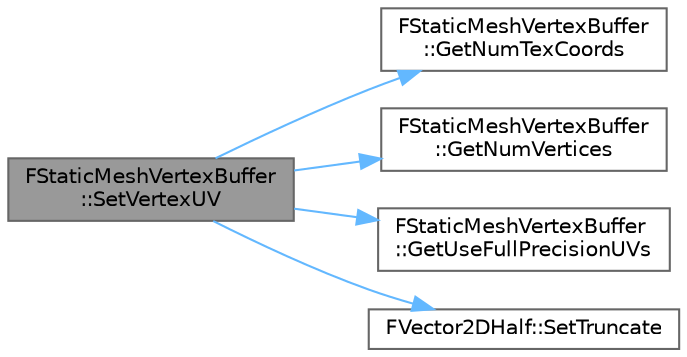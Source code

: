digraph "FStaticMeshVertexBuffer::SetVertexUV"
{
 // INTERACTIVE_SVG=YES
 // LATEX_PDF_SIZE
  bgcolor="transparent";
  edge [fontname=Helvetica,fontsize=10,labelfontname=Helvetica,labelfontsize=10];
  node [fontname=Helvetica,fontsize=10,shape=box,height=0.2,width=0.4];
  rankdir="LR";
  Node1 [id="Node000001",label="FStaticMeshVertexBuffer\l::SetVertexUV",height=0.2,width=0.4,color="gray40", fillcolor="grey60", style="filled", fontcolor="black",tooltip="Set the vertex UV values at the given index in the vertex buffer."];
  Node1 -> Node2 [id="edge1_Node000001_Node000002",color="steelblue1",style="solid",tooltip=" "];
  Node2 [id="Node000002",label="FStaticMeshVertexBuffer\l::GetNumTexCoords",height=0.2,width=0.4,color="grey40", fillcolor="white", style="filled",URL="$d7/d68/classFStaticMeshVertexBuffer.html#a48a471cfca4843bdec1efa8070f464af",tooltip=" "];
  Node1 -> Node3 [id="edge2_Node000001_Node000003",color="steelblue1",style="solid",tooltip=" "];
  Node3 [id="Node000003",label="FStaticMeshVertexBuffer\l::GetNumVertices",height=0.2,width=0.4,color="grey40", fillcolor="white", style="filled",URL="$d7/d68/classFStaticMeshVertexBuffer.html#aa600e4aa2a0847b215a64adb78f11c94",tooltip=" "];
  Node1 -> Node4 [id="edge3_Node000001_Node000004",color="steelblue1",style="solid",tooltip=" "];
  Node4 [id="Node000004",label="FStaticMeshVertexBuffer\l::GetUseFullPrecisionUVs",height=0.2,width=0.4,color="grey40", fillcolor="white", style="filled",URL="$d7/d68/classFStaticMeshVertexBuffer.html#acc5ccb93776b81e5cddf6ebf9abeaddc",tooltip=" "];
  Node1 -> Node5 [id="edge4_Node000001_Node000005",color="steelblue1",style="solid",tooltip=" "];
  Node5 [id="Node000005",label="FVector2DHalf::SetTruncate",height=0.2,width=0.4,color="grey40", fillcolor="white", style="filled",URL="$dc/d7a/structFVector2DHalf.html#af4ed496ae35768e7a6aba89eebab017b",tooltip="Conversion with backwards-compatible Truncate rounding mode (default is RTNE)"];
}
